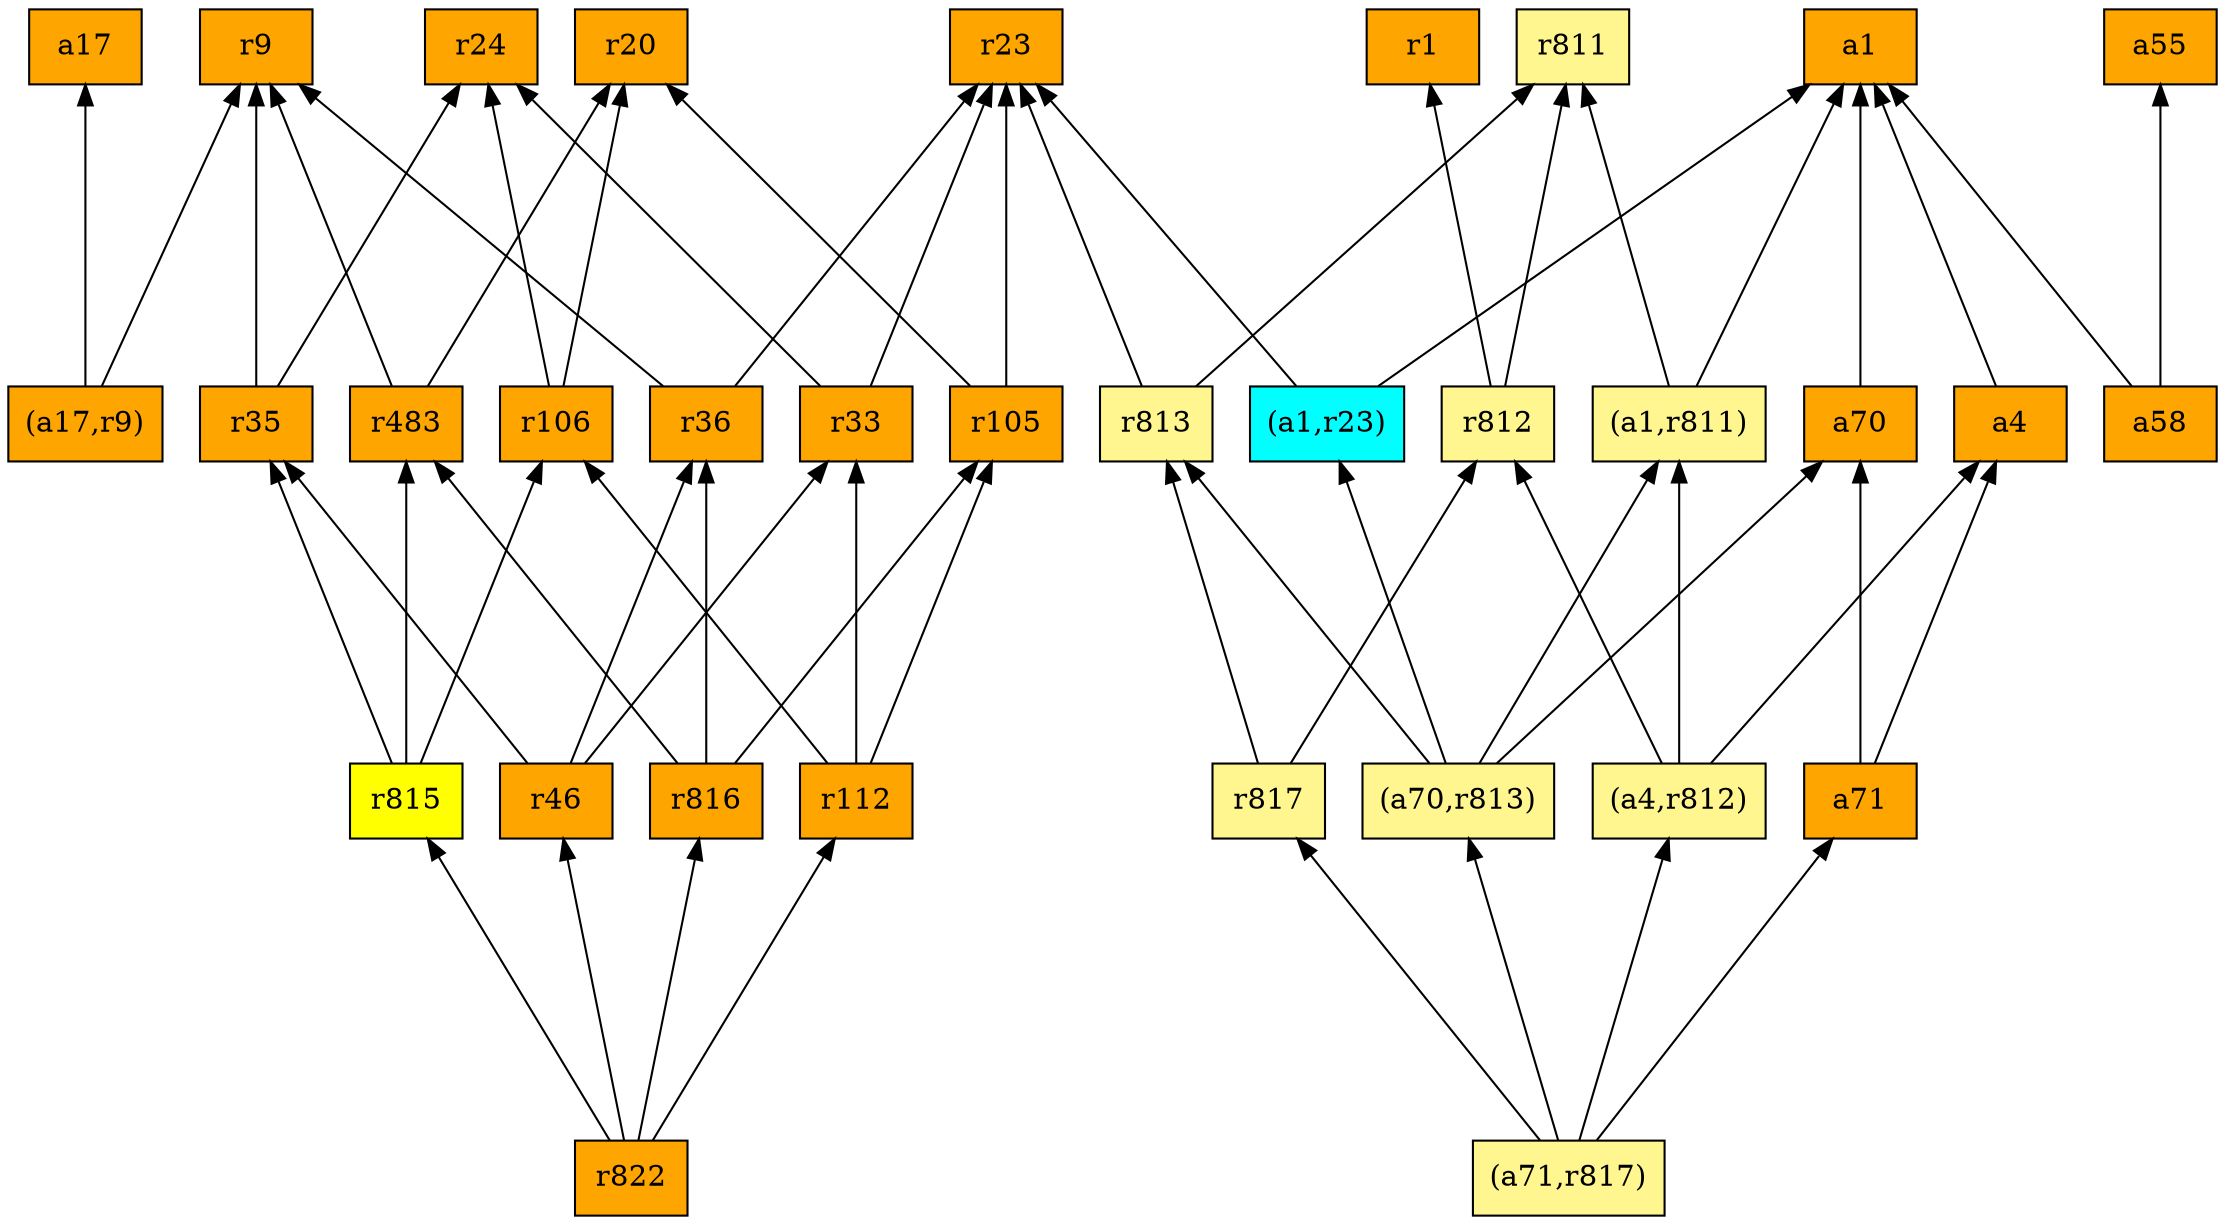 digraph G {
rankdir=BT;ranksep="2.0";
"r815" [shape=record,fillcolor=yellow,style=filled,label="{r815}"];
"r105" [shape=record,fillcolor=orange,style=filled,label="{r105}"];
"r9" [shape=record,fillcolor=orange,style=filled,label="{r9}"];
"r822" [shape=record,fillcolor=orange,style=filled,label="{r822}"];
"r816" [shape=record,fillcolor=orange,style=filled,label="{r816}"];
"r35" [shape=record,fillcolor=orange,style=filled,label="{r35}"];
"r24" [shape=record,fillcolor=orange,style=filled,label="{r24}"];
"a70" [shape=record,fillcolor=orange,style=filled,label="{a70}"];
"a4" [shape=record,fillcolor=orange,style=filled,label="{a4}"];
"a55" [shape=record,fillcolor=orange,style=filled,label="{a55}"];
"r33" [shape=record,fillcolor=orange,style=filled,label="{r33}"];
"r36" [shape=record,fillcolor=orange,style=filled,label="{r36}"];
"(a1,r811)" [shape=record,fillcolor=khaki1,style=filled,label="{(a1,r811)}"];
"r112" [shape=record,fillcolor=orange,style=filled,label="{r112}"];
"r106" [shape=record,fillcolor=orange,style=filled,label="{r106}"];
"a58" [shape=record,fillcolor=orange,style=filled,label="{a58}"];
"r811" [shape=record,fillcolor=khaki1,style=filled,label="{r811}"];
"a71" [shape=record,fillcolor=orange,style=filled,label="{a71}"];
"r817" [shape=record,fillcolor=khaki1,style=filled,label="{r817}"];
"r813" [shape=record,fillcolor=khaki1,style=filled,label="{r813}"];
"a17" [shape=record,fillcolor=orange,style=filled,label="{a17}"];
"(a4,r812)" [shape=record,fillcolor=khaki1,style=filled,label="{(a4,r812)}"];
"r483" [shape=record,fillcolor=orange,style=filled,label="{r483}"];
"r812" [shape=record,fillcolor=khaki1,style=filled,label="{r812}"];
"(a70,r813)" [shape=record,fillcolor=khaki1,style=filled,label="{(a70,r813)}"];
"a1" [shape=record,fillcolor=orange,style=filled,label="{a1}"];
"(a1,r23)" [shape=record,fillcolor=cyan,style=filled,label="{(a1,r23)}"];
"(a17,r9)" [shape=record,fillcolor=orange,style=filled,label="{(a17,r9)}"];
"r23" [shape=record,fillcolor=orange,style=filled,label="{r23}"];
"r20" [shape=record,fillcolor=orange,style=filled,label="{r20}"];
"r46" [shape=record,fillcolor=orange,style=filled,label="{r46}"];
"r1" [shape=record,fillcolor=orange,style=filled,label="{r1}"];
"(a71,r817)" [shape=record,fillcolor=khaki1,style=filled,label="{(a71,r817)}"];
"r815" -> "r106"
"r815" -> "r35"
"r815" -> "r483"
"r105" -> "r20"
"r105" -> "r23"
"r822" -> "r816"
"r822" -> "r815"
"r822" -> "r46"
"r822" -> "r112"
"r816" -> "r105"
"r816" -> "r36"
"r816" -> "r483"
"r35" -> "r9"
"r35" -> "r24"
"a70" -> "a1"
"a4" -> "a1"
"r33" -> "r24"
"r33" -> "r23"
"r36" -> "r9"
"r36" -> "r23"
"(a1,r811)" -> "a1"
"(a1,r811)" -> "r811"
"r112" -> "r106"
"r112" -> "r105"
"r112" -> "r33"
"r106" -> "r20"
"r106" -> "r24"
"a58" -> "a1"
"a58" -> "a55"
"a71" -> "a4"
"a71" -> "a70"
"r817" -> "r813"
"r817" -> "r812"
"r813" -> "r23"
"r813" -> "r811"
"(a4,r812)" -> "(a1,r811)"
"(a4,r812)" -> "a4"
"(a4,r812)" -> "r812"
"r483" -> "r9"
"r483" -> "r20"
"r812" -> "r1"
"r812" -> "r811"
"(a70,r813)" -> "(a1,r811)"
"(a70,r813)" -> "a70"
"(a70,r813)" -> "r813"
"(a70,r813)" -> "(a1,r23)"
"(a1,r23)" -> "a1"
"(a1,r23)" -> "r23"
"(a17,r9)" -> "r9"
"(a17,r9)" -> "a17"
"r46" -> "r35"
"r46" -> "r33"
"r46" -> "r36"
"(a71,r817)" -> "a71"
"(a71,r817)" -> "r817"
"(a71,r817)" -> "(a4,r812)"
"(a71,r817)" -> "(a70,r813)"
}